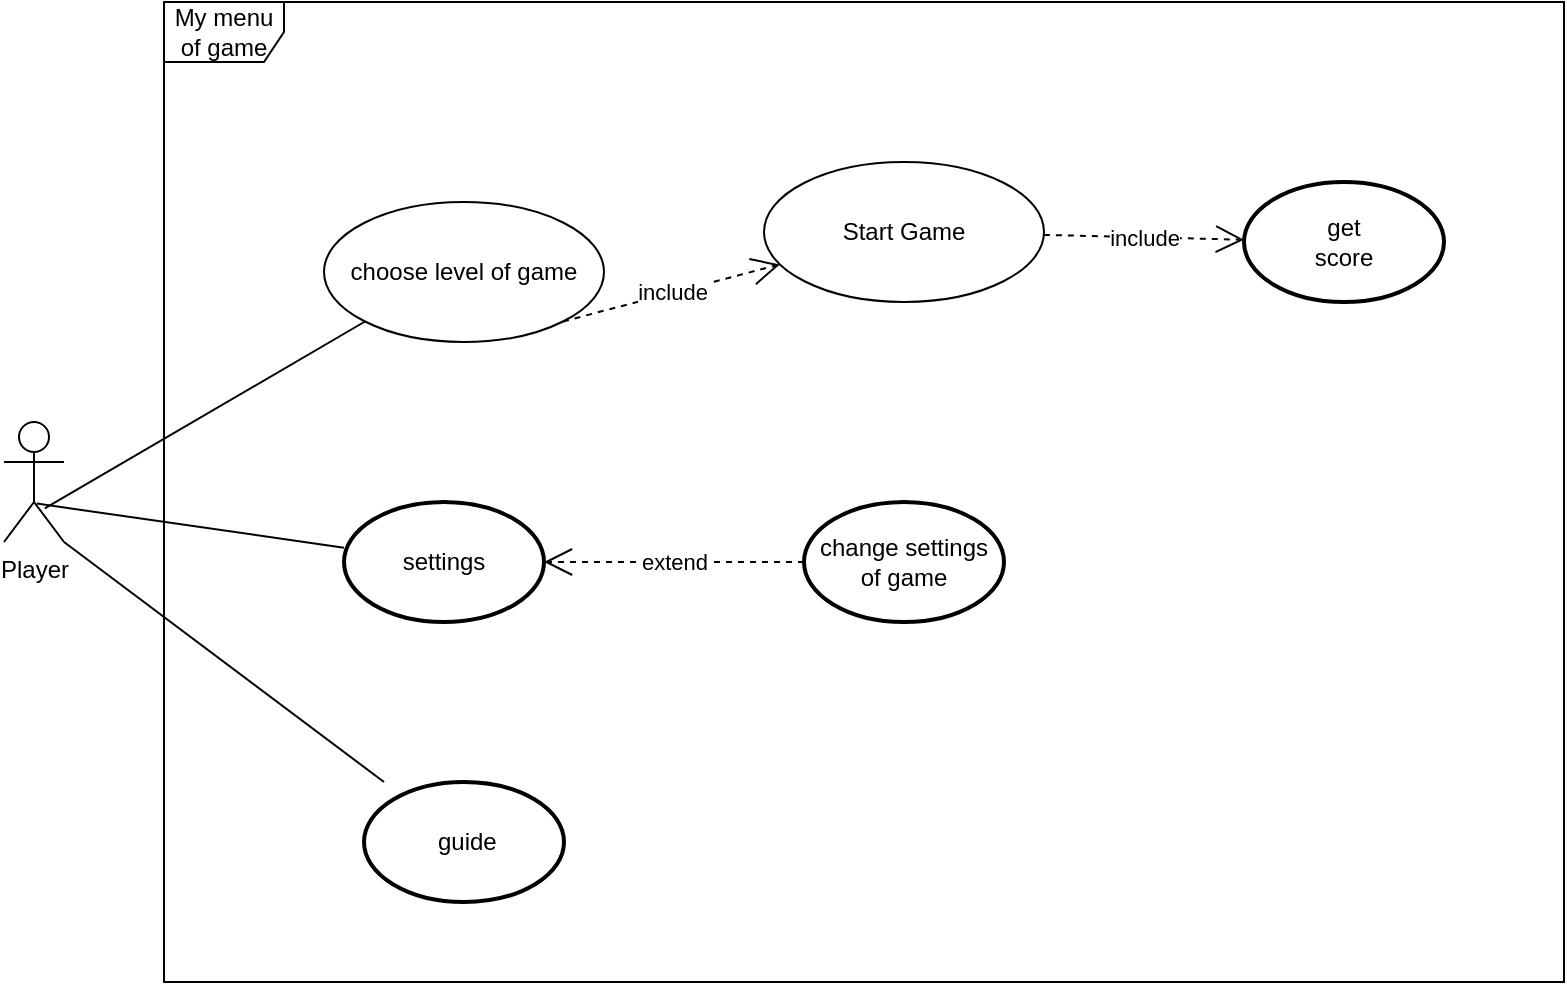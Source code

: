 <mxfile version="23.1.6" type="github">
  <diagram name="Сторінка-1" id="4mxARRjFEOdV_0nipwpj">
    <mxGraphModel dx="1042" dy="631" grid="1" gridSize="10" guides="1" tooltips="1" connect="1" arrows="1" fold="1" page="1" pageScale="1" pageWidth="827" pageHeight="1169" math="0" shadow="0">
      <root>
        <mxCell id="0" />
        <mxCell id="1" parent="0" />
        <mxCell id="np2iezbu0n8JOx6Peu87-1" value="My menu&lt;div&gt;of game&lt;/div&gt;" style="shape=umlFrame;whiteSpace=wrap;html=1;pointerEvents=0;" parent="1" vertex="1">
          <mxGeometry x="240" y="20" width="700" height="490" as="geometry" />
        </mxCell>
        <mxCell id="np2iezbu0n8JOx6Peu87-2" value="Player&lt;div&gt;&lt;br/&gt;&lt;/div&gt;" style="shape=umlActor;verticalLabelPosition=bottom;verticalAlign=top;html=1;" parent="1" vertex="1">
          <mxGeometry x="160" y="230" width="30" height="60" as="geometry" />
        </mxCell>
        <mxCell id="np2iezbu0n8JOx6Peu87-43" value="get &lt;br&gt;score" style="strokeWidth=2;html=1;shape=mxgraph.flowchart.start_1;whiteSpace=wrap;" parent="1" vertex="1">
          <mxGeometry x="780" y="110" width="100" height="60" as="geometry" />
        </mxCell>
        <mxCell id="np2iezbu0n8JOx6Peu87-48" value="Start Game" style="ellipse;whiteSpace=wrap;html=1;" parent="1" vertex="1">
          <mxGeometry x="540" y="100" width="140" height="70" as="geometry" />
        </mxCell>
        <mxCell id="np2iezbu0n8JOx6Peu87-63" value="change settings&lt;br&gt;of game" style="strokeWidth=2;html=1;shape=mxgraph.flowchart.start_1;whiteSpace=wrap;" parent="1" vertex="1">
          <mxGeometry x="560" y="270" width="100" height="60" as="geometry" />
        </mxCell>
        <mxCell id="np2iezbu0n8JOx6Peu87-64" value="&amp;nbsp;guide" style="strokeWidth=2;html=1;shape=mxgraph.flowchart.start_1;whiteSpace=wrap;" parent="1" vertex="1">
          <mxGeometry x="340" y="410" width="100" height="60" as="geometry" />
        </mxCell>
        <mxCell id="np2iezbu0n8JOx6Peu87-67" value="choose level of game" style="ellipse;whiteSpace=wrap;html=1;" parent="1" vertex="1">
          <mxGeometry x="320" y="120" width="140" height="70" as="geometry" />
        </mxCell>
        <mxCell id="np2iezbu0n8JOx6Peu87-69" value="include" style="endArrow=open;endSize=12;dashed=1;html=1;rounded=0;exitX=1;exitY=1;exitDx=0;exitDy=0;" parent="1" source="np2iezbu0n8JOx6Peu87-67" target="np2iezbu0n8JOx6Peu87-48" edge="1">
          <mxGeometry width="160" relative="1" as="geometry">
            <mxPoint x="594" y="265" as="sourcePoint" />
            <mxPoint x="578.8" y="170.78" as="targetPoint" />
          </mxGeometry>
        </mxCell>
        <mxCell id="np2iezbu0n8JOx6Peu87-80" value="extend" style="endArrow=open;endSize=12;dashed=1;html=1;rounded=0;" parent="1" source="np2iezbu0n8JOx6Peu87-63" target="np2iezbu0n8JOx6Peu87-82" edge="1">
          <mxGeometry width="160" relative="1" as="geometry">
            <mxPoint x="789" y="287" as="sourcePoint" />
            <mxPoint x="660" y="289" as="targetPoint" />
          </mxGeometry>
        </mxCell>
        <mxCell id="np2iezbu0n8JOx6Peu87-82" value="settings" style="strokeWidth=2;html=1;shape=mxgraph.flowchart.start_1;whiteSpace=wrap;" parent="1" vertex="1">
          <mxGeometry x="330" y="270" width="100" height="60" as="geometry" />
        </mxCell>
        <mxCell id="np2iezbu0n8JOx6Peu87-86" value="include" style="endArrow=open;endSize=12;dashed=1;html=1;rounded=0;" parent="1" source="np2iezbu0n8JOx6Peu87-48" target="np2iezbu0n8JOx6Peu87-43" edge="1">
          <mxGeometry width="160" relative="1" as="geometry">
            <mxPoint x="789" y="287" as="sourcePoint" />
            <mxPoint x="800" y="280" as="targetPoint" />
          </mxGeometry>
        </mxCell>
        <mxCell id="2kC07JGHRoPROV2A1IHg-1" value="" style="endArrow=none;html=1;rounded=0;exitX=0.68;exitY=0.72;exitDx=0;exitDy=0;exitPerimeter=0;entryX=0;entryY=1;entryDx=0;entryDy=0;" edge="1" parent="1" source="np2iezbu0n8JOx6Peu87-2" target="np2iezbu0n8JOx6Peu87-67">
          <mxGeometry width="50" height="50" relative="1" as="geometry">
            <mxPoint x="510" y="350" as="sourcePoint" />
            <mxPoint x="560" y="300" as="targetPoint" />
          </mxGeometry>
        </mxCell>
        <mxCell id="2kC07JGHRoPROV2A1IHg-2" value="" style="endArrow=none;html=1;rounded=0;exitX=1;exitY=1;exitDx=0;exitDy=0;exitPerimeter=0;" edge="1" parent="1" source="np2iezbu0n8JOx6Peu87-2" target="np2iezbu0n8JOx6Peu87-64">
          <mxGeometry width="50" height="50" relative="1" as="geometry">
            <mxPoint x="510" y="350" as="sourcePoint" />
            <mxPoint x="560" y="300" as="targetPoint" />
          </mxGeometry>
        </mxCell>
        <mxCell id="2kC07JGHRoPROV2A1IHg-3" value="" style="endArrow=none;html=1;rounded=0;exitX=0.547;exitY=0.68;exitDx=0;exitDy=0;exitPerimeter=0;" edge="1" parent="1" source="np2iezbu0n8JOx6Peu87-2" target="np2iezbu0n8JOx6Peu87-82">
          <mxGeometry width="50" height="50" relative="1" as="geometry">
            <mxPoint x="510" y="350" as="sourcePoint" />
            <mxPoint x="560" y="300" as="targetPoint" />
          </mxGeometry>
        </mxCell>
      </root>
    </mxGraphModel>
  </diagram>
</mxfile>
